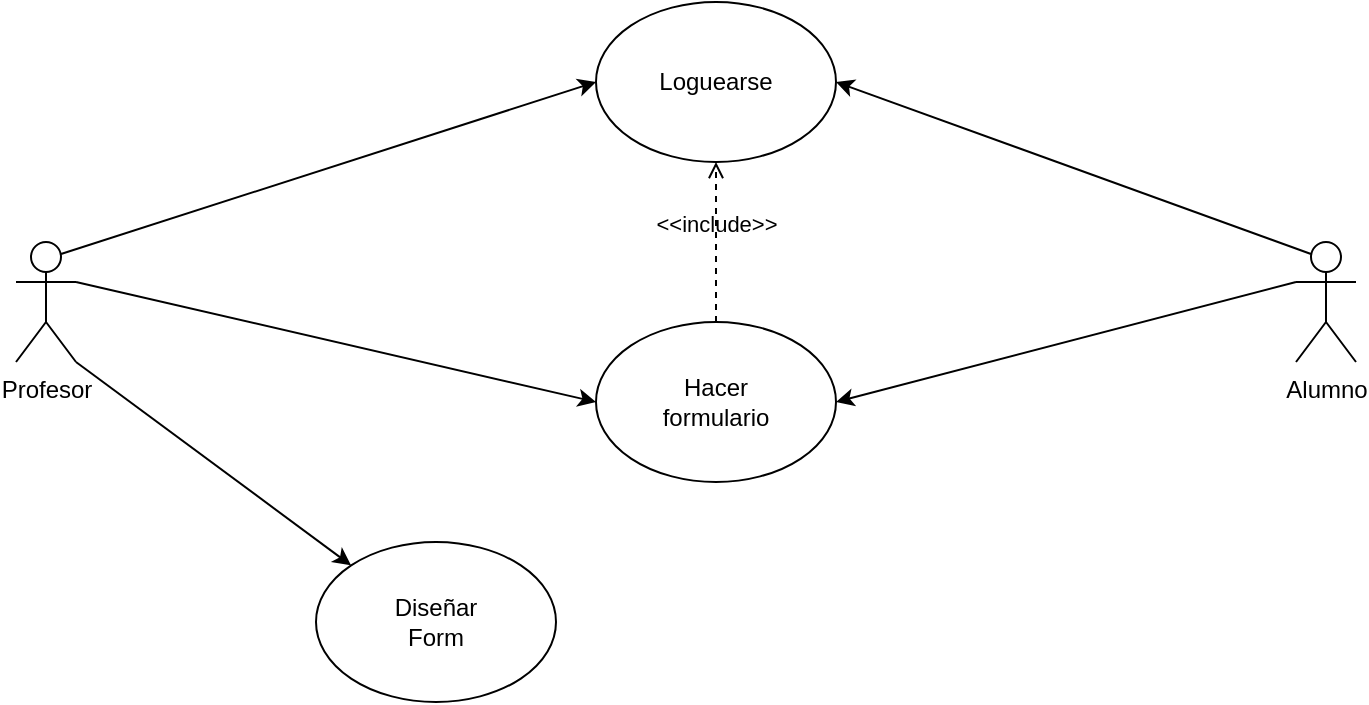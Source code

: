 <mxfile version="21.0.10" type="github">
  <diagram name="Página-1" id="8nW8nuK-Yj97DjsCTXll">
    <mxGraphModel dx="880" dy="481" grid="1" gridSize="10" guides="1" tooltips="1" connect="1" arrows="1" fold="1" page="1" pageScale="1" pageWidth="3300" pageHeight="4681" math="0" shadow="0">
      <root>
        <mxCell id="0" />
        <mxCell id="1" parent="0" />
        <mxCell id="lsP1zBF5-kHZk1X6wRsd-10" style="edgeStyle=none;rounded=0;orthogonalLoop=1;jettySize=auto;html=1;exitX=1;exitY=0.333;exitDx=0;exitDy=0;exitPerimeter=0;entryX=0;entryY=0.5;entryDx=0;entryDy=0;" edge="1" parent="1" source="lsP1zBF5-kHZk1X6wRsd-1" target="lsP1zBF5-kHZk1X6wRsd-3">
          <mxGeometry relative="1" as="geometry" />
        </mxCell>
        <mxCell id="lsP1zBF5-kHZk1X6wRsd-11" style="edgeStyle=none;rounded=0;orthogonalLoop=1;jettySize=auto;html=1;exitX=1;exitY=1;exitDx=0;exitDy=0;exitPerimeter=0;entryX=0;entryY=0;entryDx=0;entryDy=0;" edge="1" parent="1" source="lsP1zBF5-kHZk1X6wRsd-1" target="lsP1zBF5-kHZk1X6wRsd-6">
          <mxGeometry relative="1" as="geometry" />
        </mxCell>
        <mxCell id="lsP1zBF5-kHZk1X6wRsd-12" style="edgeStyle=none;rounded=0;orthogonalLoop=1;jettySize=auto;html=1;exitX=0.75;exitY=0.1;exitDx=0;exitDy=0;exitPerimeter=0;entryX=0;entryY=0.5;entryDx=0;entryDy=0;" edge="1" parent="1" source="lsP1zBF5-kHZk1X6wRsd-1" target="lsP1zBF5-kHZk1X6wRsd-5">
          <mxGeometry relative="1" as="geometry" />
        </mxCell>
        <mxCell id="lsP1zBF5-kHZk1X6wRsd-1" value="Profesor" style="shape=umlActor;verticalLabelPosition=bottom;verticalAlign=top;html=1;outlineConnect=0;" vertex="1" parent="1">
          <mxGeometry x="100" y="170" width="30" height="60" as="geometry" />
        </mxCell>
        <mxCell id="lsP1zBF5-kHZk1X6wRsd-13" style="edgeStyle=none;rounded=0;orthogonalLoop=1;jettySize=auto;html=1;exitX=0.25;exitY=0.1;exitDx=0;exitDy=0;exitPerimeter=0;entryX=1;entryY=0.5;entryDx=0;entryDy=0;" edge="1" parent="1" source="lsP1zBF5-kHZk1X6wRsd-2" target="lsP1zBF5-kHZk1X6wRsd-5">
          <mxGeometry relative="1" as="geometry" />
        </mxCell>
        <mxCell id="lsP1zBF5-kHZk1X6wRsd-14" style="edgeStyle=none;rounded=0;orthogonalLoop=1;jettySize=auto;html=1;exitX=0;exitY=0.333;exitDx=0;exitDy=0;exitPerimeter=0;entryX=1;entryY=0.5;entryDx=0;entryDy=0;" edge="1" parent="1" source="lsP1zBF5-kHZk1X6wRsd-2" target="lsP1zBF5-kHZk1X6wRsd-3">
          <mxGeometry relative="1" as="geometry" />
        </mxCell>
        <mxCell id="lsP1zBF5-kHZk1X6wRsd-2" value="Alumno" style="shape=umlActor;verticalLabelPosition=bottom;verticalAlign=top;html=1;outlineConnect=0;" vertex="1" parent="1">
          <mxGeometry x="740" y="170" width="30" height="60" as="geometry" />
        </mxCell>
        <mxCell id="lsP1zBF5-kHZk1X6wRsd-3" value="&lt;div&gt;Hacer&lt;/div&gt;&lt;div&gt;formulario&lt;br&gt;&lt;/div&gt;" style="ellipse;whiteSpace=wrap;html=1;" vertex="1" parent="1">
          <mxGeometry x="390" y="210" width="120" height="80" as="geometry" />
        </mxCell>
        <mxCell id="lsP1zBF5-kHZk1X6wRsd-5" value="Loguearse" style="ellipse;whiteSpace=wrap;html=1;" vertex="1" parent="1">
          <mxGeometry x="390" y="50" width="120" height="80" as="geometry" />
        </mxCell>
        <mxCell id="lsP1zBF5-kHZk1X6wRsd-6" value="&lt;div&gt;Diseñar&lt;/div&gt;&lt;div&gt;Form&lt;br&gt;&lt;/div&gt;" style="ellipse;whiteSpace=wrap;html=1;" vertex="1" parent="1">
          <mxGeometry x="250" y="320" width="120" height="80" as="geometry" />
        </mxCell>
        <mxCell id="lsP1zBF5-kHZk1X6wRsd-8" value="&amp;lt;&amp;lt;include&amp;gt;&amp;gt;" style="html=1;verticalAlign=bottom;labelBackgroundColor=none;endArrow=open;endFill=0;dashed=1;rounded=0;exitX=0.5;exitY=0;exitDx=0;exitDy=0;entryX=0.5;entryY=1;entryDx=0;entryDy=0;" edge="1" parent="1" source="lsP1zBF5-kHZk1X6wRsd-3" target="lsP1zBF5-kHZk1X6wRsd-5">
          <mxGeometry width="160" relative="1" as="geometry">
            <mxPoint x="80" y="120" as="sourcePoint" />
            <mxPoint x="240" y="120" as="targetPoint" />
          </mxGeometry>
        </mxCell>
      </root>
    </mxGraphModel>
  </diagram>
</mxfile>
